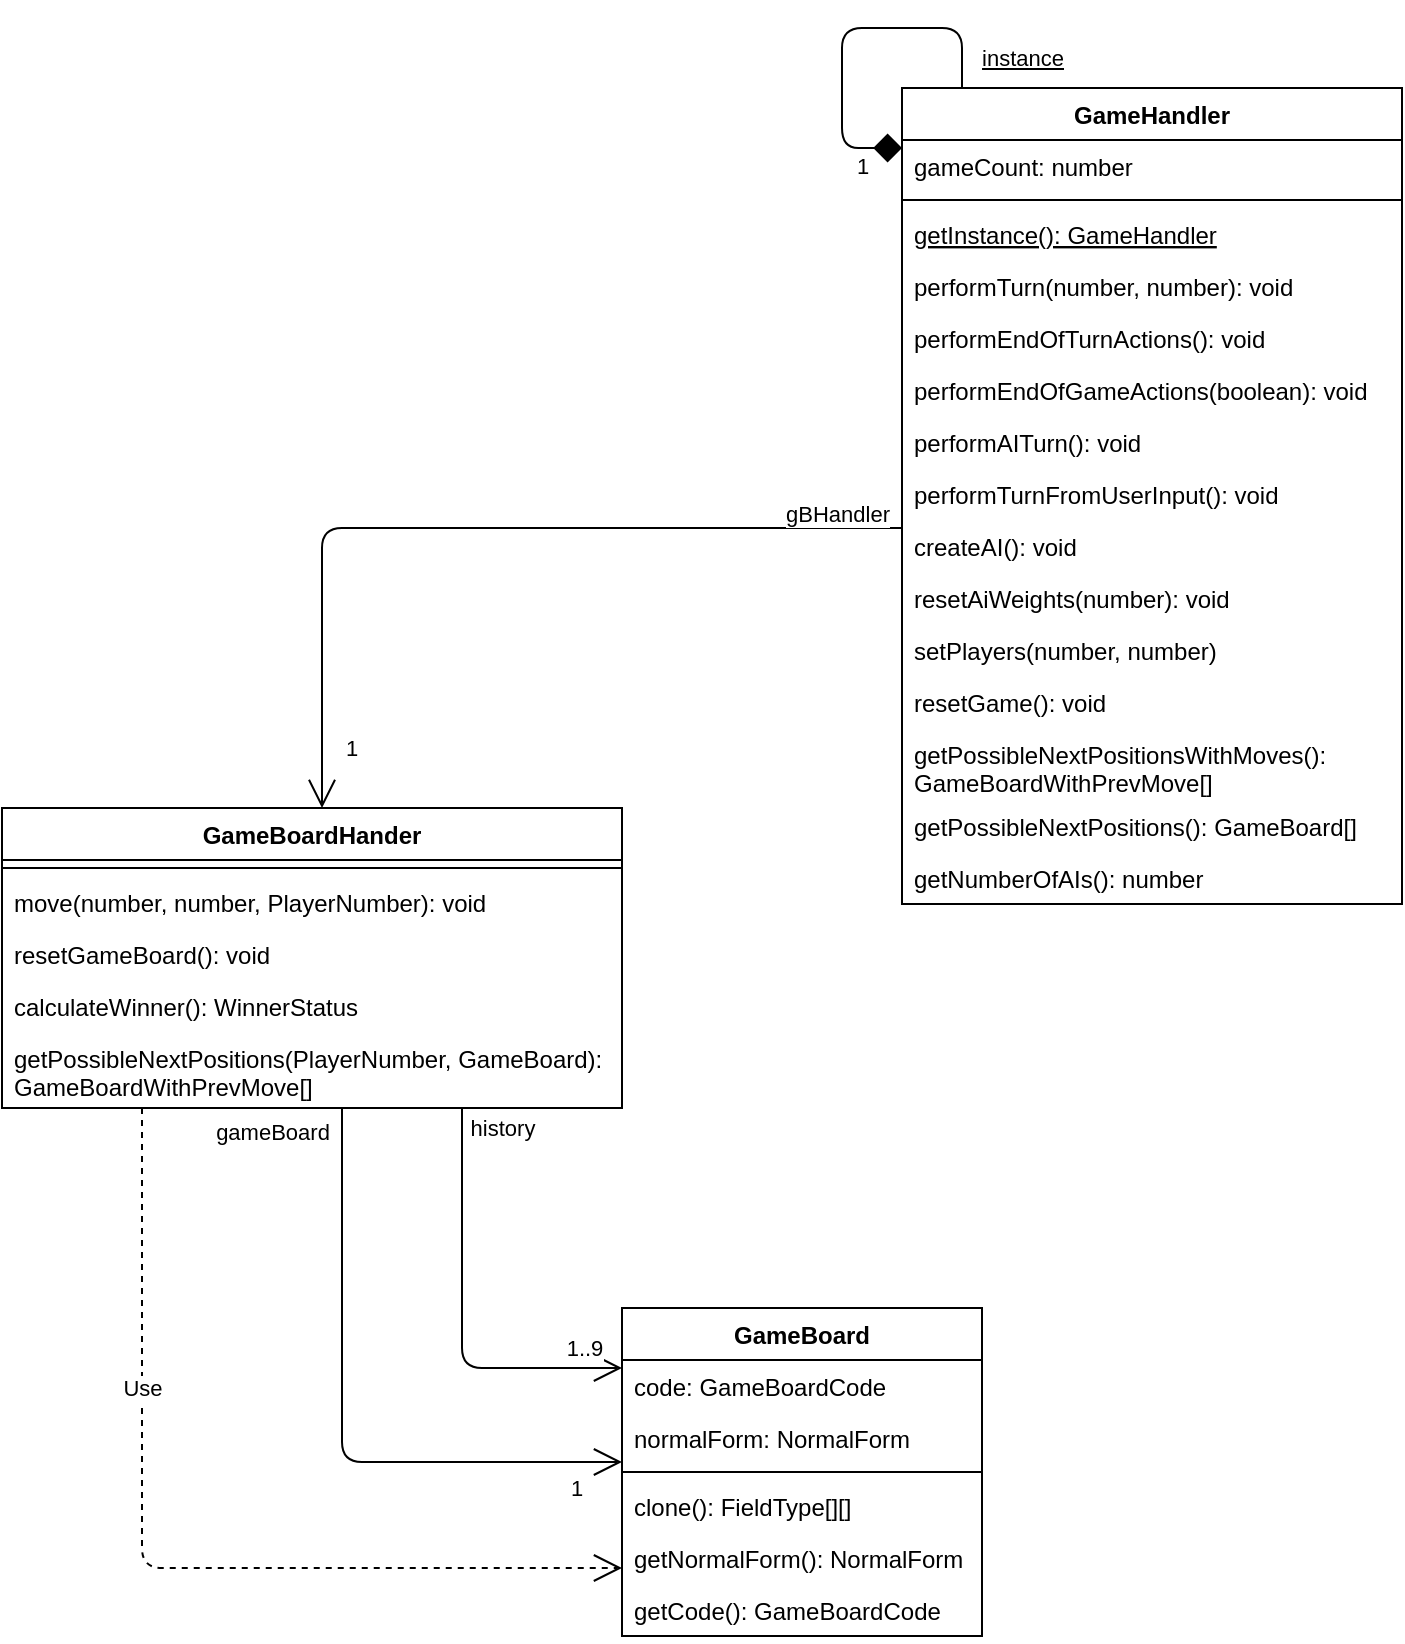 <mxfile>
    <diagram id="LtpKRm_itNa-HTUQHWI9" name="Page-1">
        <mxGraphModel dx="2270" dy="-1421" grid="1" gridSize="10" guides="1" tooltips="1" connect="1" arrows="1" fold="1" page="1" pageScale="1" pageWidth="850" pageHeight="1100" math="0" shadow="0">
            <root>
                <mxCell id="0"/>
                <mxCell id="1" parent="0"/>
                <mxCell id="2" value="GameHandler" style="swimlane;fontStyle=1;align=center;verticalAlign=top;childLayout=stackLayout;horizontal=1;startSize=26;horizontalStack=0;resizeParent=1;resizeParentMax=0;resizeLast=0;collapsible=1;marginBottom=0;labelBackgroundColor=default;fillStyle=auto;" parent="1" vertex="1">
                    <mxGeometry x="-120" y="2430" width="250" height="408" as="geometry"/>
                </mxCell>
                <mxCell id="13" value="gameCount: number" style="text;strokeColor=none;fillColor=none;align=left;verticalAlign=top;spacingLeft=4;spacingRight=4;overflow=hidden;rotatable=0;points=[[0,0.5],[1,0.5]];portConstraint=eastwest;" vertex="1" parent="2">
                    <mxGeometry y="26" width="250" height="26" as="geometry"/>
                </mxCell>
                <mxCell id="3" value="" style="line;strokeWidth=1;fillColor=none;align=left;verticalAlign=middle;spacingTop=-1;spacingLeft=3;spacingRight=3;rotatable=0;labelPosition=right;points=[];portConstraint=eastwest;strokeColor=inherit;" parent="2" vertex="1">
                    <mxGeometry y="52" width="250" height="8" as="geometry"/>
                </mxCell>
                <mxCell id="4" value="getInstance(): GameHandler" style="text;strokeColor=none;fillColor=none;align=left;verticalAlign=top;spacingLeft=4;spacingRight=4;overflow=hidden;rotatable=0;points=[[0,0.5],[1,0.5]];portConstraint=eastwest;fontStyle=4" parent="2" vertex="1">
                    <mxGeometry y="60" width="250" height="26" as="geometry"/>
                </mxCell>
                <mxCell id="14" value="performTurn(number, number): void" style="text;strokeColor=none;fillColor=none;align=left;verticalAlign=top;spacingLeft=4;spacingRight=4;overflow=hidden;rotatable=0;points=[[0,0.5],[1,0.5]];portConstraint=eastwest;" vertex="1" parent="2">
                    <mxGeometry y="86" width="250" height="26" as="geometry"/>
                </mxCell>
                <mxCell id="15" value="performEndOfTurnActions(): void" style="text;strokeColor=none;fillColor=none;align=left;verticalAlign=top;spacingLeft=4;spacingRight=4;overflow=hidden;rotatable=0;points=[[0,0.5],[1,0.5]];portConstraint=eastwest;" vertex="1" parent="2">
                    <mxGeometry y="112" width="250" height="26" as="geometry"/>
                </mxCell>
                <mxCell id="16" value="performEndOfGameActions(boolean): void" style="text;strokeColor=none;fillColor=none;align=left;verticalAlign=top;spacingLeft=4;spacingRight=4;overflow=hidden;rotatable=0;points=[[0,0.5],[1,0.5]];portConstraint=eastwest;" vertex="1" parent="2">
                    <mxGeometry y="138" width="250" height="26" as="geometry"/>
                </mxCell>
                <mxCell id="5" value="performAITurn(): void" style="text;strokeColor=none;fillColor=none;align=left;verticalAlign=top;spacingLeft=4;spacingRight=4;overflow=hidden;rotatable=0;points=[[0,0.5],[1,0.5]];portConstraint=eastwest;" parent="2" vertex="1">
                    <mxGeometry y="164" width="250" height="26" as="geometry"/>
                </mxCell>
                <mxCell id="6" value="performTurnFromUserInput(): void" style="text;strokeColor=none;fillColor=none;align=left;verticalAlign=top;spacingLeft=4;spacingRight=4;overflow=hidden;rotatable=0;points=[[0,0.5],[1,0.5]];portConstraint=eastwest;" parent="2" vertex="1">
                    <mxGeometry y="190" width="250" height="26" as="geometry"/>
                </mxCell>
                <mxCell id="8" value="createAI(): void" style="text;strokeColor=none;fillColor=none;align=left;verticalAlign=top;spacingLeft=4;spacingRight=4;overflow=hidden;rotatable=0;points=[[0,0.5],[1,0.5]];portConstraint=eastwest;" parent="2" vertex="1">
                    <mxGeometry y="216" width="250" height="26" as="geometry"/>
                </mxCell>
                <mxCell id="17" value="resetAiWeights(number): void" style="text;strokeColor=none;fillColor=none;align=left;verticalAlign=top;spacingLeft=4;spacingRight=4;overflow=hidden;rotatable=0;points=[[0,0.5],[1,0.5]];portConstraint=eastwest;" vertex="1" parent="2">
                    <mxGeometry y="242" width="250" height="26" as="geometry"/>
                </mxCell>
                <mxCell id="18" value="setPlayers(number, number)" style="text;strokeColor=none;fillColor=none;align=left;verticalAlign=top;spacingLeft=4;spacingRight=4;overflow=hidden;rotatable=0;points=[[0,0.5],[1,0.5]];portConstraint=eastwest;" vertex="1" parent="2">
                    <mxGeometry y="268" width="250" height="26" as="geometry"/>
                </mxCell>
                <mxCell id="7" value="resetGame(): void" style="text;strokeColor=none;fillColor=none;align=left;verticalAlign=top;spacingLeft=4;spacingRight=4;overflow=hidden;rotatable=0;points=[[0,0.5],[1,0.5]];portConstraint=eastwest;" parent="2" vertex="1">
                    <mxGeometry y="294" width="250" height="26" as="geometry"/>
                </mxCell>
                <mxCell id="9" value="getPossibleNextPositionsWithMoves(): &#10;GameBoardWithPrevMove[]" style="text;strokeColor=none;fillColor=none;align=left;verticalAlign=top;spacingLeft=4;spacingRight=4;overflow=hidden;rotatable=0;points=[[0,0.5],[1,0.5]];portConstraint=eastwest;" parent="2" vertex="1">
                    <mxGeometry y="320" width="250" height="36" as="geometry"/>
                </mxCell>
                <mxCell id="10" value="getPossibleNextPositions(): GameBoard[]" style="text;strokeColor=none;fillColor=none;align=left;verticalAlign=top;spacingLeft=4;spacingRight=4;overflow=hidden;rotatable=0;points=[[0,0.5],[1,0.5]];portConstraint=eastwest;" parent="2" vertex="1">
                    <mxGeometry y="356" width="250" height="26" as="geometry"/>
                </mxCell>
                <mxCell id="19" value="getNumberOfAIs(): number" style="text;strokeColor=none;fillColor=none;align=left;verticalAlign=top;spacingLeft=4;spacingRight=4;overflow=hidden;rotatable=0;points=[[0,0.5],[1,0.5]];portConstraint=eastwest;" vertex="1" parent="2">
                    <mxGeometry y="382" width="250" height="26" as="geometry"/>
                </mxCell>
                <mxCell id="11" value="&lt;font style=&quot;font-size: 11px;&quot;&gt;&lt;u&gt;instance&lt;/u&gt;&lt;/font&gt;" style="endArrow=diamond;endFill=1;endSize=12;html=1;fontSize=12;elbow=vertical;edgeStyle=orthogonalEdgeStyle;" edge="1" parent="1" source="2" target="2">
                    <mxGeometry x="-0.827" y="-30" width="160" relative="1" as="geometry">
                        <mxPoint x="380" y="2380" as="sourcePoint"/>
                        <mxPoint x="390" y="2366" as="targetPoint"/>
                        <Array as="points">
                            <mxPoint x="-90" y="2400"/>
                            <mxPoint x="-150" y="2400"/>
                            <mxPoint x="-150" y="2460"/>
                        </Array>
                        <mxPoint as="offset"/>
                    </mxGeometry>
                </mxCell>
                <mxCell id="12" value="1" style="edgeLabel;html=1;align=center;verticalAlign=middle;resizable=0;points=[];fontSize=11;" vertex="1" connectable="0" parent="11">
                    <mxGeometry x="0.497" y="-1" relative="1" as="geometry">
                        <mxPoint x="11" y="24" as="offset"/>
                    </mxGeometry>
                </mxCell>
                <mxCell id="27" value="gBHandler" style="endArrow=open;endFill=0;html=1;edgeStyle=elbowEdgeStyle;align=left;verticalAlign=top;strokeWidth=1;endSize=12;" edge="1" parent="1" source="2" target="33">
                    <mxGeometry x="-0.721" y="-20" relative="1" as="geometry">
                        <mxPoint x="-80" y="2960" as="sourcePoint"/>
                        <mxPoint x="-230" y="3050" as="targetPoint"/>
                        <Array as="points">
                            <mxPoint x="-410" y="2650"/>
                            <mxPoint x="-310" y="2650"/>
                        </Array>
                        <mxPoint as="offset"/>
                    </mxGeometry>
                </mxCell>
                <mxCell id="28" value="1" style="edgeLabel;resizable=0;html=1;align=left;verticalAlign=bottom;" connectable="0" vertex="1" parent="27">
                    <mxGeometry x="-1" relative="1" as="geometry">
                        <mxPoint x="-280" y="118" as="offset"/>
                    </mxGeometry>
                </mxCell>
                <mxCell id="33" value="GameBoardHander" style="swimlane;fontStyle=1;align=center;verticalAlign=top;childLayout=stackLayout;horizontal=1;startSize=26;horizontalStack=0;resizeParent=1;resizeParentMax=0;resizeLast=0;collapsible=1;marginBottom=0;" vertex="1" parent="1">
                    <mxGeometry x="-570" y="2790" width="310" height="150" as="geometry"/>
                </mxCell>
                <mxCell id="35" value="" style="line;strokeWidth=1;fillColor=none;align=left;verticalAlign=middle;spacingTop=-1;spacingLeft=3;spacingRight=3;rotatable=0;labelPosition=right;points=[];portConstraint=eastwest;strokeColor=inherit;" vertex="1" parent="33">
                    <mxGeometry y="26" width="310" height="8" as="geometry"/>
                </mxCell>
                <mxCell id="34" value="move(number, number, PlayerNumber): void" style="text;strokeColor=none;fillColor=none;align=left;verticalAlign=top;spacingLeft=4;spacingRight=4;overflow=hidden;rotatable=0;points=[[0,0.5],[1,0.5]];portConstraint=eastwest;" vertex="1" parent="33">
                    <mxGeometry y="34" width="310" height="26" as="geometry"/>
                </mxCell>
                <mxCell id="36" value="resetGameBoard(): void" style="text;strokeColor=none;fillColor=none;align=left;verticalAlign=top;spacingLeft=4;spacingRight=4;overflow=hidden;rotatable=0;points=[[0,0.5],[1,0.5]];portConstraint=eastwest;" vertex="1" parent="33">
                    <mxGeometry y="60" width="310" height="26" as="geometry"/>
                </mxCell>
                <mxCell id="37" value="calculateWinner(): WinnerStatus" style="text;strokeColor=none;fillColor=none;align=left;verticalAlign=top;spacingLeft=4;spacingRight=4;overflow=hidden;rotatable=0;points=[[0,0.5],[1,0.5]];portConstraint=eastwest;" vertex="1" parent="33">
                    <mxGeometry y="86" width="310" height="26" as="geometry"/>
                </mxCell>
                <mxCell id="38" value="getPossibleNextPositions(PlayerNumber, GameBoard): &#10;GameBoardWithPrevMove[]" style="text;strokeColor=none;fillColor=none;align=left;verticalAlign=top;spacingLeft=4;spacingRight=4;overflow=hidden;rotatable=0;points=[[0,0.5],[1,0.5]];portConstraint=eastwest;" vertex="1" parent="33">
                    <mxGeometry y="112" width="310" height="38" as="geometry"/>
                </mxCell>
                <mxCell id="48" value="" style="endArrow=open;endFill=1;endSize=12;html=1;strokeWidth=1;edgeStyle=orthogonalEdgeStyle;" edge="1" parent="1" source="33" target="55">
                    <mxGeometry width="160" relative="1" as="geometry">
                        <mxPoint x="-430" y="2960" as="sourcePoint"/>
                        <mxPoint x="-260" y="3070" as="targetPoint"/>
                        <Array as="points">
                            <mxPoint x="-340" y="3070"/>
                        </Array>
                    </mxGeometry>
                </mxCell>
                <mxCell id="50" value="history" style="edgeLabel;html=1;align=center;verticalAlign=middle;resizable=0;points=[];" vertex="1" connectable="0" parent="48">
                    <mxGeometry x="-0.611" y="4" relative="1" as="geometry">
                        <mxPoint x="16" y="-31" as="offset"/>
                    </mxGeometry>
                </mxCell>
                <mxCell id="51" value="1..9" style="edgeLabel;html=1;align=center;verticalAlign=middle;resizable=0;points=[];" vertex="1" connectable="0" parent="48">
                    <mxGeometry x="0.547" y="1" relative="1" as="geometry">
                        <mxPoint x="28" y="-9" as="offset"/>
                    </mxGeometry>
                </mxCell>
                <mxCell id="49" value="" style="endArrow=open;endFill=1;endSize=12;html=1;strokeWidth=1;edgeStyle=orthogonalEdgeStyle;" edge="1" parent="1" source="33" target="55">
                    <mxGeometry width="160" relative="1" as="geometry">
                        <mxPoint x="-430" y="2960" as="sourcePoint"/>
                        <mxPoint x="-260" y="3117" as="targetPoint"/>
                        <Array as="points">
                            <mxPoint x="-400" y="3117"/>
                        </Array>
                    </mxGeometry>
                </mxCell>
                <mxCell id="52" value="gameBoard" style="edgeLabel;html=1;align=center;verticalAlign=middle;resizable=0;points=[];" vertex="1" connectable="0" parent="49">
                    <mxGeometry x="-0.838" relative="1" as="geometry">
                        <mxPoint x="-35" y="-14" as="offset"/>
                    </mxGeometry>
                </mxCell>
                <mxCell id="53" value="1" style="edgeLabel;html=1;align=center;verticalAlign=middle;resizable=0;points=[];" vertex="1" connectable="0" parent="49">
                    <mxGeometry x="0.704" y="2" relative="1" as="geometry">
                        <mxPoint x="24" y="15" as="offset"/>
                    </mxGeometry>
                </mxCell>
                <mxCell id="54" value="Use" style="endArrow=open;endSize=12;dashed=1;html=1;strokeWidth=1;edgeStyle=orthogonalEdgeStyle;" edge="1" parent="1" source="33" target="55">
                    <mxGeometry x="-0.404" width="160" relative="1" as="geometry">
                        <mxPoint x="-430" y="2960" as="sourcePoint"/>
                        <mxPoint x="-260" y="3170" as="targetPoint"/>
                        <Array as="points">
                            <mxPoint x="-500" y="3170"/>
                        </Array>
                        <mxPoint as="offset"/>
                    </mxGeometry>
                </mxCell>
                <mxCell id="55" value="GameBoard" style="swimlane;fontStyle=1;align=center;verticalAlign=top;childLayout=stackLayout;horizontal=1;startSize=26;horizontalStack=0;resizeParent=1;resizeParentMax=0;resizeLast=0;collapsible=1;marginBottom=0;" vertex="1" parent="1">
                    <mxGeometry x="-260" y="3040" width="180" height="164" as="geometry"/>
                </mxCell>
                <mxCell id="56" value="code: GameBoardCode" style="text;strokeColor=none;fillColor=none;align=left;verticalAlign=top;spacingLeft=4;spacingRight=4;overflow=hidden;rotatable=0;points=[[0,0.5],[1,0.5]];portConstraint=eastwest;" vertex="1" parent="55">
                    <mxGeometry y="26" width="180" height="26" as="geometry"/>
                </mxCell>
                <mxCell id="59" value="normalForm: NormalForm" style="text;strokeColor=none;fillColor=none;align=left;verticalAlign=top;spacingLeft=4;spacingRight=4;overflow=hidden;rotatable=0;points=[[0,0.5],[1,0.5]];portConstraint=eastwest;" vertex="1" parent="55">
                    <mxGeometry y="52" width="180" height="26" as="geometry"/>
                </mxCell>
                <mxCell id="57" value="" style="line;strokeWidth=1;fillColor=none;align=left;verticalAlign=middle;spacingTop=-1;spacingLeft=3;spacingRight=3;rotatable=0;labelPosition=right;points=[];portConstraint=eastwest;strokeColor=inherit;" vertex="1" parent="55">
                    <mxGeometry y="78" width="180" height="8" as="geometry"/>
                </mxCell>
                <mxCell id="58" value="clone(): FieldType[][]" style="text;strokeColor=none;fillColor=none;align=left;verticalAlign=top;spacingLeft=4;spacingRight=4;overflow=hidden;rotatable=0;points=[[0,0.5],[1,0.5]];portConstraint=eastwest;" vertex="1" parent="55">
                    <mxGeometry y="86" width="180" height="26" as="geometry"/>
                </mxCell>
                <mxCell id="60" value="getNormalForm(): NormalForm" style="text;strokeColor=none;fillColor=none;align=left;verticalAlign=top;spacingLeft=4;spacingRight=4;overflow=hidden;rotatable=0;points=[[0,0.5],[1,0.5]];portConstraint=eastwest;" vertex="1" parent="55">
                    <mxGeometry y="112" width="180" height="26" as="geometry"/>
                </mxCell>
                <mxCell id="61" value="getCode(): GameBoardCode" style="text;strokeColor=none;fillColor=none;align=left;verticalAlign=top;spacingLeft=4;spacingRight=4;overflow=hidden;rotatable=0;points=[[0,0.5],[1,0.5]];portConstraint=eastwest;" vertex="1" parent="55">
                    <mxGeometry y="138" width="180" height="26" as="geometry"/>
                </mxCell>
            </root>
        </mxGraphModel>
    </diagram>
</mxfile>